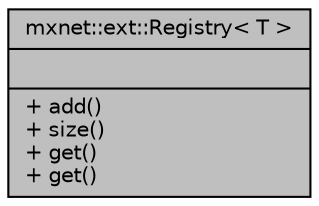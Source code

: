 digraph "mxnet::ext::Registry&lt; T &gt;"
{
 // LATEX_PDF_SIZE
  edge [fontname="Helvetica",fontsize="10",labelfontname="Helvetica",labelfontsize="10"];
  node [fontname="Helvetica",fontsize="10",shape=record];
  Node1 [label="{mxnet::ext::Registry\< T \>\n||+ add()\l+ size()\l+ get()\l+ get()\l}",height=0.2,width=0.4,color="black", fillcolor="grey75", style="filled", fontcolor="black",tooltip="Registry class to registers things (ops, properties) Singleton class."];
}

